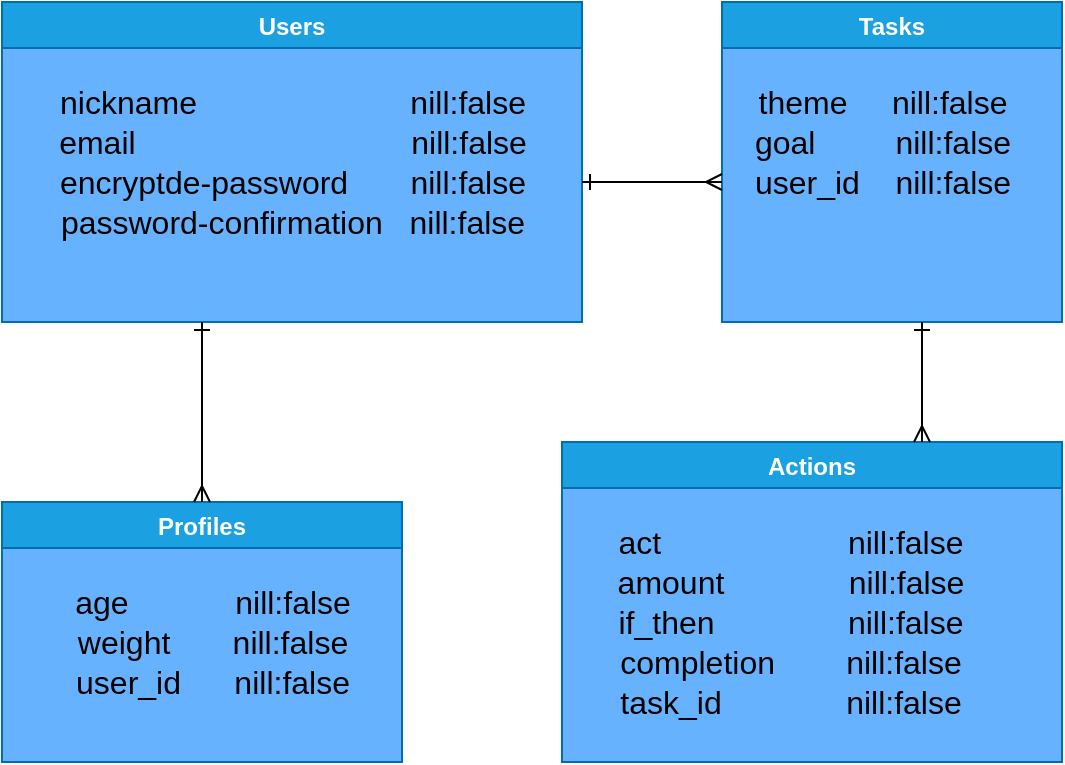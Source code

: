 <mxfile>
    <diagram id="PxnL9BmmvpZgsHWhjvFz" name="ページ1">
        <mxGraphModel dx="564" dy="555" grid="1" gridSize="10" guides="1" tooltips="1" connect="1" arrows="1" fold="1" page="1" pageScale="1" pageWidth="827" pageHeight="1169" math="0" shadow="0">
            <root>
                <mxCell id="0"/>
                <mxCell id="1" parent="0"/>
                <mxCell id="19" value="Users" style="swimlane;fillColor=#1ba1e2;strokeColor=#006EAF;fontColor=#ffffff;swimlaneFillColor=#66B2FF;" vertex="1" parent="1">
                    <mxGeometry x="20" y="20" width="290" height="160" as="geometry"/>
                </mxCell>
                <mxCell id="20" value="&lt;font style=&quot;font-size: 16px&quot;&gt;nickname&amp;nbsp; &amp;nbsp; &amp;nbsp; &amp;nbsp; &amp;nbsp; &amp;nbsp; &amp;nbsp; &amp;nbsp; &amp;nbsp; &amp;nbsp; &amp;nbsp; &amp;nbsp; nill:false&lt;/font&gt;" style="text;html=1;align=center;verticalAlign=middle;resizable=0;points=[];autosize=1;" vertex="1" parent="19">
                    <mxGeometry x="20" y="40" width="250" height="20" as="geometry"/>
                </mxCell>
                <mxCell id="22" value="&lt;font style=&quot;font-size: 16px&quot;&gt;email&amp;nbsp; &amp;nbsp; &amp;nbsp; &amp;nbsp; &amp;nbsp; &amp;nbsp; &amp;nbsp; &amp;nbsp; &amp;nbsp; &amp;nbsp; &amp;nbsp; &amp;nbsp; &amp;nbsp; &amp;nbsp; &amp;nbsp; &amp;nbsp;nill:false&lt;/font&gt;" style="text;html=1;align=center;verticalAlign=middle;resizable=0;points=[];autosize=1;" vertex="1" parent="19">
                    <mxGeometry x="20" y="60" width="250" height="20" as="geometry"/>
                </mxCell>
                <mxCell id="24" value="&lt;font style=&quot;font-size: 16px&quot;&gt;encryptde-password&amp;nbsp; &amp;nbsp; &amp;nbsp; &amp;nbsp;nill:false&lt;/font&gt;" style="text;html=1;align=center;verticalAlign=middle;resizable=0;points=[];autosize=1;" vertex="1" parent="19">
                    <mxGeometry x="20" y="80" width="250" height="20" as="geometry"/>
                </mxCell>
                <mxCell id="25" value="&lt;font style=&quot;font-size: 16px&quot;&gt;password-confirmation&amp;nbsp; &amp;nbsp;nill:false&lt;/font&gt;" style="text;html=1;align=center;verticalAlign=middle;resizable=0;points=[];autosize=1;" vertex="1" parent="19">
                    <mxGeometry x="20" y="100" width="250" height="20" as="geometry"/>
                </mxCell>
                <mxCell id="26" value="Tasks" style="swimlane;strokeColor=#006EAF;fontColor=#ffffff;fillColor=#1BA1E2;swimlaneFillColor=#66B2FF;" vertex="1" parent="1">
                    <mxGeometry x="380" y="20" width="170" height="160" as="geometry"/>
                </mxCell>
                <mxCell id="27" value="&lt;font style=&quot;font-size: 16px&quot;&gt;theme&amp;nbsp; &amp;nbsp; &amp;nbsp;nill:false&lt;/font&gt;" style="text;html=1;align=center;verticalAlign=middle;resizable=0;points=[];autosize=1;" vertex="1" parent="26">
                    <mxGeometry x="10" y="40" width="140" height="20" as="geometry"/>
                </mxCell>
                <mxCell id="28" value="&lt;font style=&quot;font-size: 16px&quot;&gt;goal&amp;nbsp; &amp;nbsp; &amp;nbsp; &amp;nbsp; &amp;nbsp;nill:false&lt;/font&gt;" style="text;html=1;align=center;verticalAlign=middle;resizable=0;points=[];autosize=1;" vertex="1" parent="26">
                    <mxGeometry x="10" y="60" width="140" height="20" as="geometry"/>
                </mxCell>
                <mxCell id="29" value="&lt;font style=&quot;font-size: 16px&quot;&gt;user_id&amp;nbsp; &amp;nbsp; nill:false&lt;/font&gt;" style="text;html=1;align=center;verticalAlign=middle;resizable=0;points=[];autosize=1;" vertex="1" parent="26">
                    <mxGeometry x="10" y="80" width="140" height="20" as="geometry"/>
                </mxCell>
                <mxCell id="31" value="Profiles" style="swimlane;fillColor=#1ba1e2;strokeColor=#006EAF;swimlaneFillColor=#66B2FF;fontColor=#FFFFFF;" vertex="1" parent="1">
                    <mxGeometry x="20" y="270" width="200" height="130" as="geometry"/>
                </mxCell>
                <mxCell id="32" value="&lt;font style=&quot;font-size: 16px&quot;&gt;age&amp;nbsp; &amp;nbsp; &amp;nbsp; &amp;nbsp; &amp;nbsp; &amp;nbsp; nill:false&lt;/font&gt;" style="text;html=1;align=center;verticalAlign=middle;resizable=0;points=[];autosize=1;" vertex="1" parent="31">
                    <mxGeometry x="30" y="40" width="150" height="20" as="geometry"/>
                </mxCell>
                <mxCell id="33" value="&lt;font style=&quot;font-size: 16px&quot;&gt;weight&amp;nbsp; &amp;nbsp; &amp;nbsp; &amp;nbsp;nill:false&lt;/font&gt;" style="text;html=1;align=center;verticalAlign=middle;resizable=0;points=[];autosize=1;" vertex="1" parent="31">
                    <mxGeometry x="30" y="60" width="150" height="20" as="geometry"/>
                </mxCell>
                <mxCell id="34" value="&lt;font style=&quot;font-size: 16px&quot;&gt;user_id&amp;nbsp; &amp;nbsp; &amp;nbsp; nill:false&lt;/font&gt;" style="text;html=1;align=center;verticalAlign=middle;resizable=0;points=[];autosize=1;" vertex="1" parent="31">
                    <mxGeometry x="30" y="80" width="150" height="20" as="geometry"/>
                </mxCell>
                <mxCell id="36" value="Actions" style="swimlane;fillColor=#1ba1e2;strokeColor=#006EAF;fontColor=#ffffff;swimlaneFillColor=#66B2FF;" vertex="1" parent="1">
                    <mxGeometry x="300" y="240" width="250" height="160" as="geometry"/>
                </mxCell>
                <mxCell id="37" value="&lt;font style=&quot;font-size: 16px&quot;&gt;act&amp;nbsp; &amp;nbsp; &amp;nbsp; &amp;nbsp; &amp;nbsp; &amp;nbsp; &amp;nbsp; &amp;nbsp; &amp;nbsp; &amp;nbsp; &amp;nbsp;nill:false&lt;/font&gt;" style="text;html=1;align=center;verticalAlign=middle;resizable=0;points=[];autosize=1;" vertex="1" parent="36">
                    <mxGeometry x="19" y="40" width="190" height="20" as="geometry"/>
                </mxCell>
                <mxCell id="38" value="&lt;font style=&quot;font-size: 16px&quot;&gt;amount&amp;nbsp; &amp;nbsp; &amp;nbsp; &amp;nbsp; &amp;nbsp; &amp;nbsp; &amp;nbsp; nill:false&lt;/font&gt;" style="text;html=1;align=center;verticalAlign=middle;resizable=0;points=[];autosize=1;" vertex="1" parent="36">
                    <mxGeometry x="19" y="60" width="190" height="20" as="geometry"/>
                </mxCell>
                <mxCell id="39" value="&lt;font style=&quot;font-size: 16px&quot;&gt;if_then&amp;nbsp; &amp;nbsp; &amp;nbsp; &amp;nbsp; &amp;nbsp; &amp;nbsp; &amp;nbsp; &amp;nbsp;nill:false&lt;/font&gt;" style="text;html=1;align=center;verticalAlign=middle;resizable=0;points=[];autosize=1;" vertex="1" parent="36">
                    <mxGeometry x="19" y="80" width="190" height="20" as="geometry"/>
                </mxCell>
                <mxCell id="40" value="&lt;font style=&quot;font-size: 16px&quot;&gt;completion&amp;nbsp; &amp;nbsp; &amp;nbsp; &amp;nbsp; nill:false&lt;/font&gt;" style="text;html=1;align=center;verticalAlign=middle;resizable=0;points=[];autosize=1;" vertex="1" parent="36">
                    <mxGeometry x="19" y="100" width="190" height="20" as="geometry"/>
                </mxCell>
                <mxCell id="45" value="&lt;font style=&quot;font-size: 16px&quot;&gt;task_id&amp;nbsp; &amp;nbsp; &amp;nbsp; &amp;nbsp; &amp;nbsp; &amp;nbsp; &amp;nbsp; nill:false&lt;/font&gt;" style="text;html=1;align=center;verticalAlign=middle;resizable=0;points=[];autosize=1;" vertex="1" parent="36">
                    <mxGeometry x="19" y="120" width="190" height="20" as="geometry"/>
                </mxCell>
                <mxCell id="41" value="" style="endArrow=ERone;html=1;exitX=0.5;exitY=0;exitDx=0;exitDy=0;startArrow=ERmany;startFill=0;endFill=0;" edge="1" parent="1" source="31">
                    <mxGeometry width="50" height="50" relative="1" as="geometry">
                        <mxPoint x="260" y="280" as="sourcePoint"/>
                        <mxPoint x="120" y="180" as="targetPoint"/>
                        <Array as="points"/>
                    </mxGeometry>
                </mxCell>
                <mxCell id="42" value="" style="endArrow=ERone;html=1;exitX=0.72;exitY=0;exitDx=0;exitDy=0;exitPerimeter=0;startArrow=ERmany;startFill=0;endFill=0;" edge="1" parent="1" source="36">
                    <mxGeometry width="50" height="50" relative="1" as="geometry">
                        <mxPoint x="480" y="230" as="sourcePoint"/>
                        <mxPoint x="480" y="180" as="targetPoint"/>
                    </mxGeometry>
                </mxCell>
                <mxCell id="44" style="edgeStyle=orthogonalEdgeStyle;rounded=0;orthogonalLoop=1;jettySize=auto;html=1;startArrow=ERmany;startFill=0;endArrow=ERone;endFill=0;" edge="1" parent="1">
                    <mxGeometry relative="1" as="geometry">
                        <mxPoint x="310" y="110" as="targetPoint"/>
                        <mxPoint x="380" y="110" as="sourcePoint"/>
                    </mxGeometry>
                </mxCell>
            </root>
        </mxGraphModel>
    </diagram>
</mxfile>